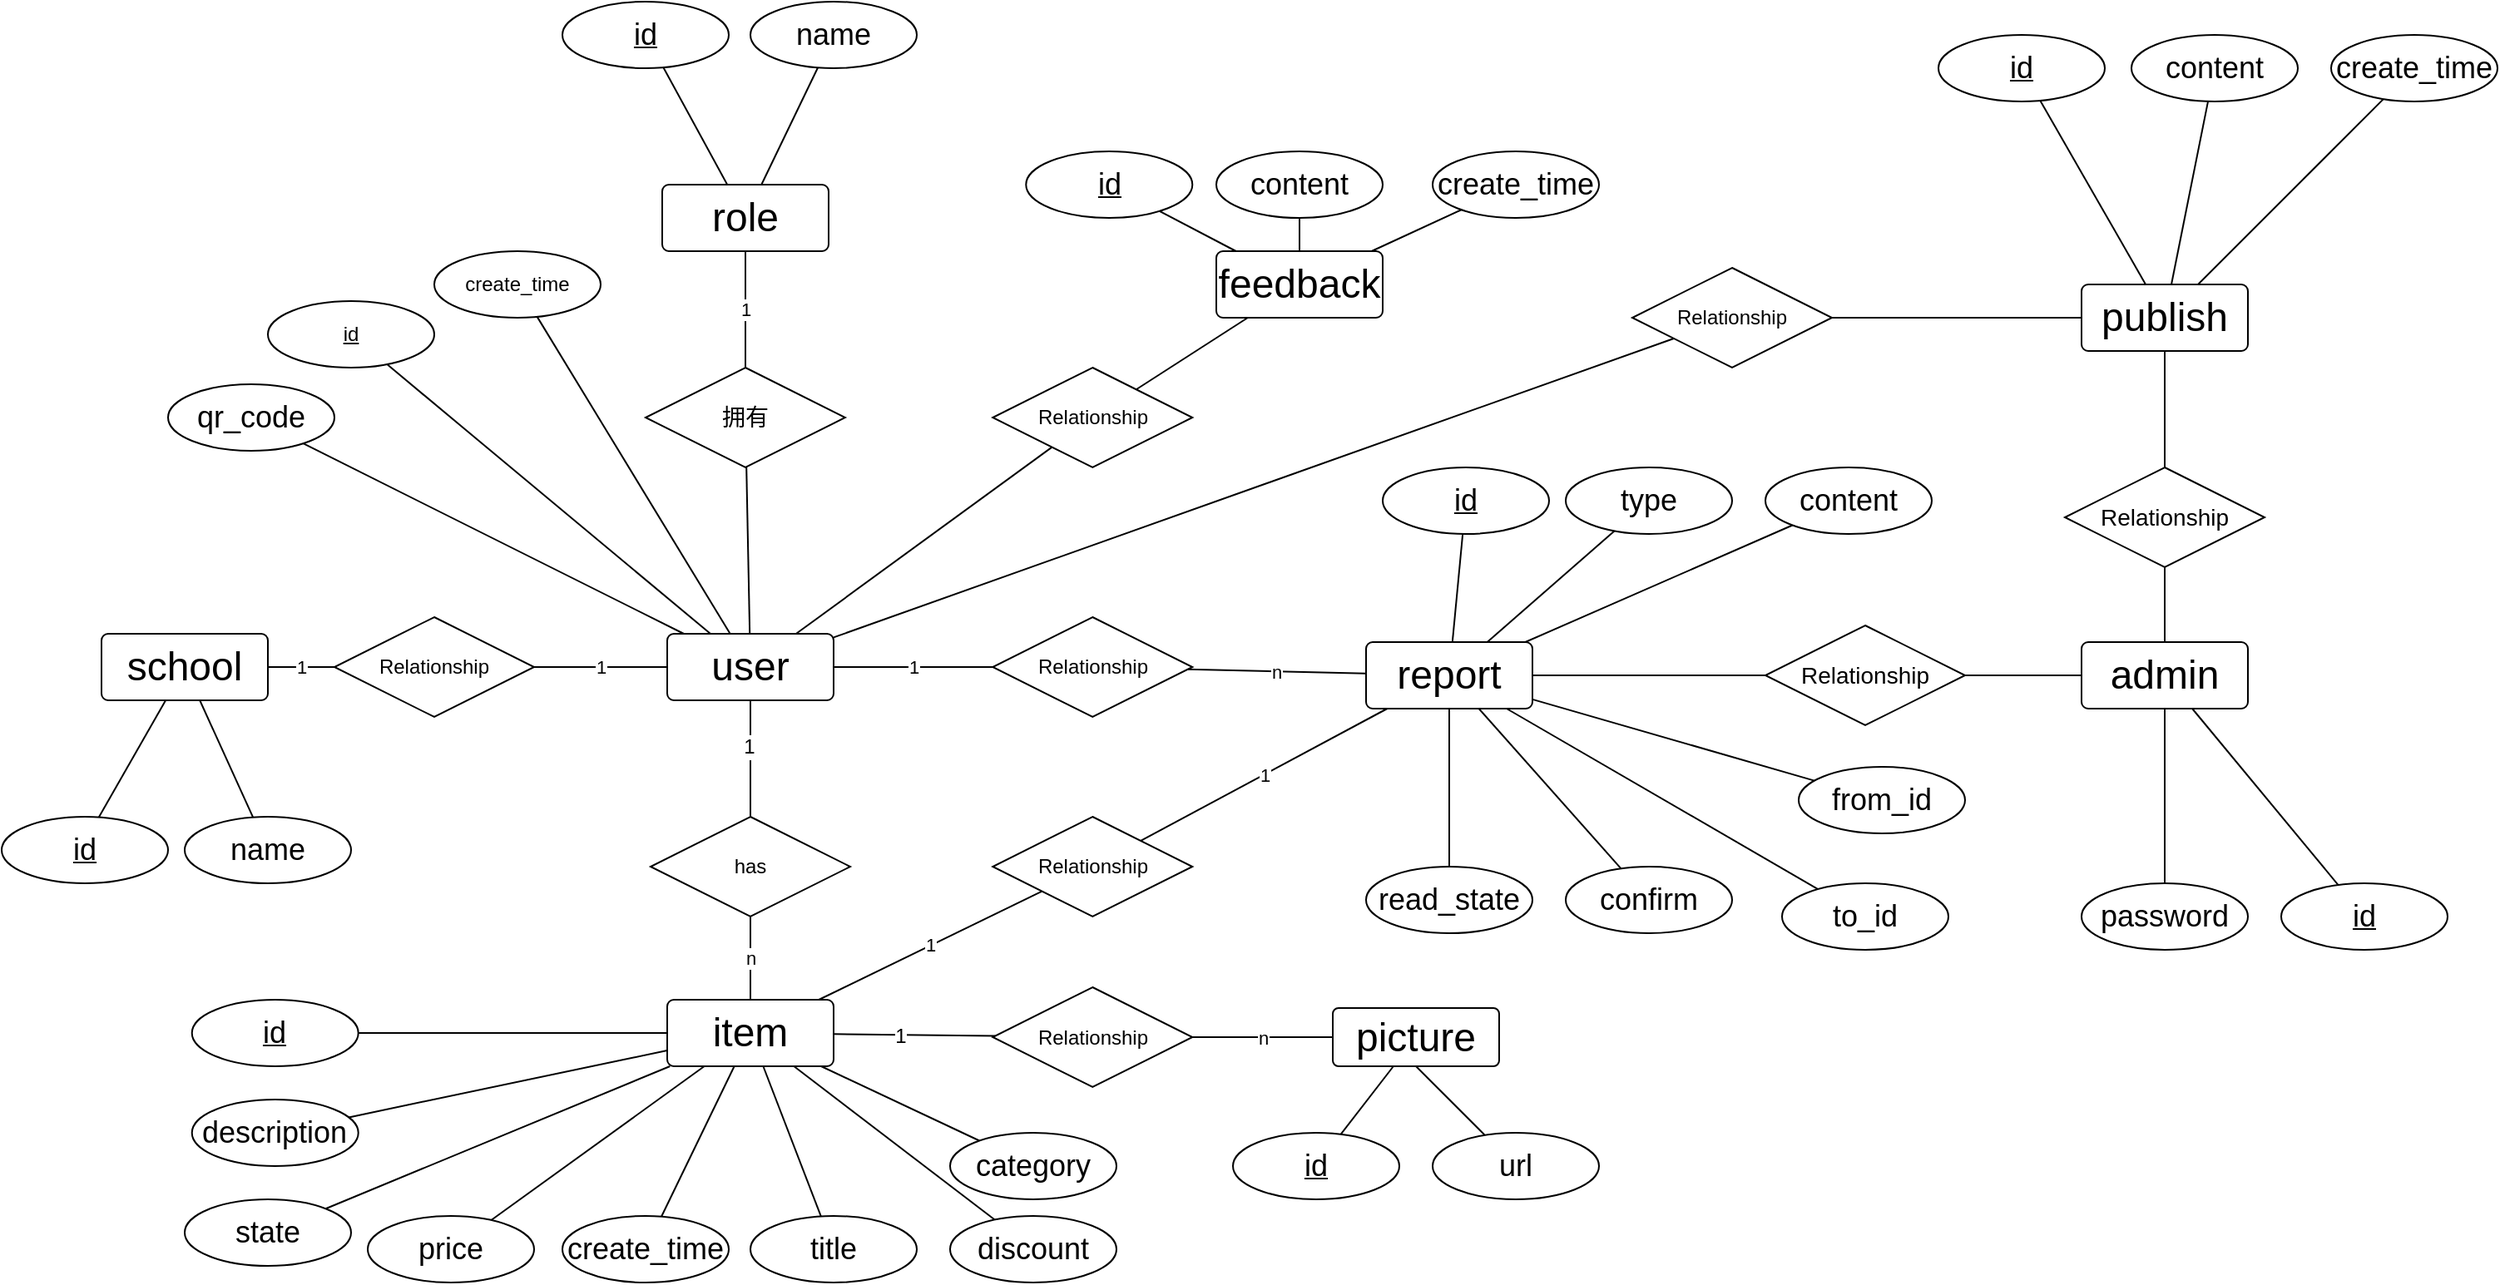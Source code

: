 <mxfile version="12.8.4" type="github">
  <diagram id="C5RBs43oDa-KdzZeNtuy" name="Page-1">
    <mxGraphModel dx="2410" dy="847" grid="1" gridSize="10" guides="1" tooltips="1" connect="1" arrows="1" fold="1" page="1" pageScale="1" pageWidth="827" pageHeight="1169" math="0" shadow="0">
      <root>
        <mxCell id="WIyWlLk6GJQsqaUBKTNV-0" />
        <mxCell id="WIyWlLk6GJQsqaUBKTNV-1" parent="WIyWlLk6GJQsqaUBKTNV-0" />
        <mxCell id="x0fX3sGU_hapRCEqtS8F-4" style="rounded=0;orthogonalLoop=1;jettySize=auto;html=1;endArrow=none;endFill=0;" edge="1" parent="WIyWlLk6GJQsqaUBKTNV-1" source="x0fX3sGU_hapRCEqtS8F-0" target="x0fX3sGU_hapRCEqtS8F-3">
          <mxGeometry relative="1" as="geometry">
            <mxPoint x="-120.12" y="291.649" as="targetPoint" />
          </mxGeometry>
        </mxCell>
        <mxCell id="x0fX3sGU_hapRCEqtS8F-5" style="edgeStyle=none;rounded=0;orthogonalLoop=1;jettySize=auto;html=1;endArrow=none;endFill=0;" edge="1" parent="WIyWlLk6GJQsqaUBKTNV-1" source="x0fX3sGU_hapRCEqtS8F-0" target="x0fX3sGU_hapRCEqtS8F-2">
          <mxGeometry relative="1" as="geometry">
            <mxPoint x="-105.926" y="169.444" as="targetPoint" />
          </mxGeometry>
        </mxCell>
        <mxCell id="x0fX3sGU_hapRCEqtS8F-11" style="edgeStyle=none;rounded=0;orthogonalLoop=1;jettySize=auto;html=1;endArrow=none;endFill=0;" edge="1" parent="WIyWlLk6GJQsqaUBKTNV-1" source="x0fX3sGU_hapRCEqtS8F-0" target="x0fX3sGU_hapRCEqtS8F-10">
          <mxGeometry relative="1" as="geometry">
            <mxPoint x="-100.369" y="217.806" as="targetPoint" />
          </mxGeometry>
        </mxCell>
        <mxCell id="x0fX3sGU_hapRCEqtS8F-24" value="1" style="edgeStyle=none;rounded=0;orthogonalLoop=1;jettySize=auto;html=1;endArrow=none;endFill=0;" edge="1" parent="WIyWlLk6GJQsqaUBKTNV-1" source="x0fX3sGU_hapRCEqtS8F-0" target="x0fX3sGU_hapRCEqtS8F-22">
          <mxGeometry relative="1" as="geometry" />
        </mxCell>
        <mxCell id="x0fX3sGU_hapRCEqtS8F-104" style="edgeStyle=none;rounded=0;orthogonalLoop=1;jettySize=auto;html=1;endArrow=none;endFill=0;" edge="1" parent="WIyWlLk6GJQsqaUBKTNV-1" source="x0fX3sGU_hapRCEqtS8F-0" target="x0fX3sGU_hapRCEqtS8F-102">
          <mxGeometry relative="1" as="geometry" />
        </mxCell>
        <mxCell id="x0fX3sGU_hapRCEqtS8F-105" value="1" style="text;html=1;align=center;verticalAlign=middle;resizable=0;points=[];labelBackgroundColor=#ffffff;" vertex="1" connectable="0" parent="x0fX3sGU_hapRCEqtS8F-104">
          <mxGeometry x="-0.193" y="-1" relative="1" as="geometry">
            <mxPoint as="offset" />
          </mxGeometry>
        </mxCell>
        <mxCell id="x0fX3sGU_hapRCEqtS8F-140" value="1" style="edgeStyle=none;rounded=0;orthogonalLoop=1;jettySize=auto;html=1;endArrow=none;endFill=0;" edge="1" parent="WIyWlLk6GJQsqaUBKTNV-1" source="x0fX3sGU_hapRCEqtS8F-0" target="x0fX3sGU_hapRCEqtS8F-129">
          <mxGeometry relative="1" as="geometry" />
        </mxCell>
        <mxCell id="x0fX3sGU_hapRCEqtS8F-141" style="edgeStyle=none;rounded=0;orthogonalLoop=1;jettySize=auto;html=1;endArrow=none;endFill=0;" edge="1" parent="WIyWlLk6GJQsqaUBKTNV-1" source="x0fX3sGU_hapRCEqtS8F-0" target="x0fX3sGU_hapRCEqtS8F-23">
          <mxGeometry relative="1" as="geometry" />
        </mxCell>
        <mxCell id="x0fX3sGU_hapRCEqtS8F-146" style="edgeStyle=none;rounded=0;orthogonalLoop=1;jettySize=auto;html=1;endArrow=none;endFill=0;" edge="1" parent="WIyWlLk6GJQsqaUBKTNV-1" source="x0fX3sGU_hapRCEqtS8F-0" target="x0fX3sGU_hapRCEqtS8F-145">
          <mxGeometry relative="1" as="geometry" />
        </mxCell>
        <mxCell id="x0fX3sGU_hapRCEqtS8F-0" value="&lt;font style=&quot;font-size: 24px&quot;&gt;user&lt;/font&gt;" style="rounded=1;arcSize=10;whiteSpace=wrap;html=1;align=center;" vertex="1" parent="WIyWlLk6GJQsqaUBKTNV-1">
          <mxGeometry x="-400" y="540" width="100" height="40" as="geometry" />
        </mxCell>
        <mxCell id="x0fX3sGU_hapRCEqtS8F-18" style="edgeStyle=none;rounded=0;orthogonalLoop=1;jettySize=auto;html=1;endArrow=none;endFill=0;" edge="1" parent="WIyWlLk6GJQsqaUBKTNV-1" source="x0fX3sGU_hapRCEqtS8F-1" target="x0fX3sGU_hapRCEqtS8F-16">
          <mxGeometry relative="1" as="geometry" />
        </mxCell>
        <mxCell id="x0fX3sGU_hapRCEqtS8F-27" style="edgeStyle=none;rounded=0;orthogonalLoop=1;jettySize=auto;html=1;endArrow=none;endFill=0;" edge="1" parent="WIyWlLk6GJQsqaUBKTNV-1" source="x0fX3sGU_hapRCEqtS8F-1" target="x0fX3sGU_hapRCEqtS8F-15">
          <mxGeometry relative="1" as="geometry">
            <mxPoint x="62.727" y="83.636" as="targetPoint" />
          </mxGeometry>
        </mxCell>
        <mxCell id="x0fX3sGU_hapRCEqtS8F-1" value="&lt;font style=&quot;font-size: 24px&quot;&gt;role&lt;/font&gt;" style="rounded=1;arcSize=10;whiteSpace=wrap;html=1;align=center;" vertex="1" parent="WIyWlLk6GJQsqaUBKTNV-1">
          <mxGeometry x="-403" y="270" width="100" height="40" as="geometry" />
        </mxCell>
        <mxCell id="x0fX3sGU_hapRCEqtS8F-2" value="create_time" style="ellipse;whiteSpace=wrap;html=1;align=center;" vertex="1" parent="WIyWlLk6GJQsqaUBKTNV-1">
          <mxGeometry x="-540" y="310" width="100" height="40" as="geometry" />
        </mxCell>
        <mxCell id="x0fX3sGU_hapRCEqtS8F-3" value="id" style="ellipse;whiteSpace=wrap;html=1;align=center;fontStyle=4;" vertex="1" parent="WIyWlLk6GJQsqaUBKTNV-1">
          <mxGeometry x="-640" y="340" width="100" height="40" as="geometry" />
        </mxCell>
        <mxCell id="x0fX3sGU_hapRCEqtS8F-10" value="&lt;font style=&quot;font-size: 18px&quot;&gt;qr_code&lt;/font&gt;" style="ellipse;whiteSpace=wrap;html=1;align=center;" vertex="1" parent="WIyWlLk6GJQsqaUBKTNV-1">
          <mxGeometry x="-700" y="390" width="100" height="40" as="geometry" />
        </mxCell>
        <mxCell id="x0fX3sGU_hapRCEqtS8F-20" style="edgeStyle=none;rounded=0;orthogonalLoop=1;jettySize=auto;html=1;entryX=0.5;entryY=0.375;entryDx=0;entryDy=0;entryPerimeter=0;endArrow=none;endFill=0;" edge="1" parent="WIyWlLk6GJQsqaUBKTNV-1" source="x0fX3sGU_hapRCEqtS8F-12" target="x0fX3sGU_hapRCEqtS8F-13">
          <mxGeometry relative="1" as="geometry" />
        </mxCell>
        <mxCell id="x0fX3sGU_hapRCEqtS8F-21" style="edgeStyle=none;rounded=0;orthogonalLoop=1;jettySize=auto;html=1;endArrow=none;endFill=0;" edge="1" parent="WIyWlLk6GJQsqaUBKTNV-1" source="x0fX3sGU_hapRCEqtS8F-12" target="x0fX3sGU_hapRCEqtS8F-14">
          <mxGeometry relative="1" as="geometry" />
        </mxCell>
        <mxCell id="x0fX3sGU_hapRCEqtS8F-25" value="1" style="edgeStyle=none;rounded=0;orthogonalLoop=1;jettySize=auto;html=1;endArrow=none;endFill=0;" edge="1" parent="WIyWlLk6GJQsqaUBKTNV-1" source="x0fX3sGU_hapRCEqtS8F-12" target="x0fX3sGU_hapRCEqtS8F-22">
          <mxGeometry relative="1" as="geometry" />
        </mxCell>
        <mxCell id="x0fX3sGU_hapRCEqtS8F-12" value="&lt;font style=&quot;font-size: 24px&quot;&gt;school&lt;/font&gt;" style="rounded=1;arcSize=10;whiteSpace=wrap;html=1;align=center;" vertex="1" parent="WIyWlLk6GJQsqaUBKTNV-1">
          <mxGeometry x="-740" y="540" width="100" height="40" as="geometry" />
        </mxCell>
        <mxCell id="x0fX3sGU_hapRCEqtS8F-13" value="&lt;font style=&quot;font-size: 18px&quot;&gt;id&lt;/font&gt;" style="ellipse;whiteSpace=wrap;html=1;align=center;fontStyle=4;" vertex="1" parent="WIyWlLk6GJQsqaUBKTNV-1">
          <mxGeometry x="-800" y="650" width="100" height="40" as="geometry" />
        </mxCell>
        <mxCell id="x0fX3sGU_hapRCEqtS8F-14" value="&lt;font style=&quot;font-size: 18px&quot;&gt;name&lt;/font&gt;" style="ellipse;whiteSpace=wrap;html=1;align=center;" vertex="1" parent="WIyWlLk6GJQsqaUBKTNV-1">
          <mxGeometry x="-690" y="650" width="100" height="40" as="geometry" />
        </mxCell>
        <mxCell id="x0fX3sGU_hapRCEqtS8F-15" value="&lt;font style=&quot;font-size: 18px&quot;&gt;name&lt;/font&gt;" style="ellipse;whiteSpace=wrap;html=1;align=center;" vertex="1" parent="WIyWlLk6GJQsqaUBKTNV-1">
          <mxGeometry x="-350" y="160" width="100" height="40" as="geometry" />
        </mxCell>
        <mxCell id="x0fX3sGU_hapRCEqtS8F-16" value="&lt;font style=&quot;font-size: 18px&quot;&gt;id&lt;/font&gt;" style="ellipse;whiteSpace=wrap;html=1;align=center;fontStyle=4;" vertex="1" parent="WIyWlLk6GJQsqaUBKTNV-1">
          <mxGeometry x="-463" y="160" width="100" height="40" as="geometry" />
        </mxCell>
        <mxCell id="x0fX3sGU_hapRCEqtS8F-22" value="Relationship" style="shape=rhombus;perimeter=rhombusPerimeter;whiteSpace=wrap;html=1;align=center;" vertex="1" parent="WIyWlLk6GJQsqaUBKTNV-1">
          <mxGeometry x="-600" y="530" width="120" height="60" as="geometry" />
        </mxCell>
        <mxCell id="x0fX3sGU_hapRCEqtS8F-72" value="1" style="edgeStyle=none;rounded=0;orthogonalLoop=1;jettySize=auto;html=1;endArrow=none;endFill=0;" edge="1" parent="WIyWlLk6GJQsqaUBKTNV-1" source="x0fX3sGU_hapRCEqtS8F-23" target="x0fX3sGU_hapRCEqtS8F-1">
          <mxGeometry relative="1" as="geometry" />
        </mxCell>
        <mxCell id="x0fX3sGU_hapRCEqtS8F-23" value="&lt;font style=&quot;font-size: 14px&quot;&gt;拥有&lt;/font&gt;" style="shape=rhombus;perimeter=rhombusPerimeter;whiteSpace=wrap;html=1;align=center;" vertex="1" parent="WIyWlLk6GJQsqaUBKTNV-1">
          <mxGeometry x="-413" y="380" width="120" height="60" as="geometry" />
        </mxCell>
        <mxCell id="x0fX3sGU_hapRCEqtS8F-33" style="edgeStyle=none;rounded=0;orthogonalLoop=1;jettySize=auto;html=1;endArrow=none;endFill=0;" edge="1" parent="WIyWlLk6GJQsqaUBKTNV-1" source="x0fX3sGU_hapRCEqtS8F-28" target="x0fX3sGU_hapRCEqtS8F-29">
          <mxGeometry relative="1" as="geometry">
            <mxPoint x="229.999" y="142.448" as="targetPoint" />
          </mxGeometry>
        </mxCell>
        <mxCell id="x0fX3sGU_hapRCEqtS8F-34" style="edgeStyle=none;rounded=0;orthogonalLoop=1;jettySize=auto;html=1;endArrow=none;endFill=0;" edge="1" parent="WIyWlLk6GJQsqaUBKTNV-1" source="x0fX3sGU_hapRCEqtS8F-28" target="x0fX3sGU_hapRCEqtS8F-30">
          <mxGeometry relative="1" as="geometry" />
        </mxCell>
        <mxCell id="x0fX3sGU_hapRCEqtS8F-36" style="edgeStyle=none;rounded=0;orthogonalLoop=1;jettySize=auto;html=1;endArrow=none;endFill=0;" edge="1" parent="WIyWlLk6GJQsqaUBKTNV-1" source="x0fX3sGU_hapRCEqtS8F-28" target="x0fX3sGU_hapRCEqtS8F-32">
          <mxGeometry relative="1" as="geometry" />
        </mxCell>
        <mxCell id="x0fX3sGU_hapRCEqtS8F-28" value="&lt;font style=&quot;font-size: 24px&quot;&gt;feedback&lt;/font&gt;" style="rounded=1;arcSize=10;whiteSpace=wrap;html=1;align=center;" vertex="1" parent="WIyWlLk6GJQsqaUBKTNV-1">
          <mxGeometry x="-70" y="310" width="100" height="40" as="geometry" />
        </mxCell>
        <mxCell id="x0fX3sGU_hapRCEqtS8F-29" value="&lt;font style=&quot;font-size: 18px&quot;&gt;id&lt;/font&gt;" style="ellipse;whiteSpace=wrap;html=1;align=center;fontStyle=4;" vertex="1" parent="WIyWlLk6GJQsqaUBKTNV-1">
          <mxGeometry x="-184.36" y="250" width="100" height="40" as="geometry" />
        </mxCell>
        <mxCell id="x0fX3sGU_hapRCEqtS8F-30" value="&lt;font style=&quot;font-size: 18px&quot;&gt;content&lt;/font&gt;" style="ellipse;whiteSpace=wrap;html=1;align=center;" vertex="1" parent="WIyWlLk6GJQsqaUBKTNV-1">
          <mxGeometry x="-70" y="250" width="100" height="40" as="geometry" />
        </mxCell>
        <mxCell id="x0fX3sGU_hapRCEqtS8F-32" value="&lt;font style=&quot;font-size: 18px&quot;&gt;create_time&lt;/font&gt;" style="ellipse;whiteSpace=wrap;html=1;align=center;direction=west;" vertex="1" parent="WIyWlLk6GJQsqaUBKTNV-1">
          <mxGeometry x="60" y="250" width="100" height="40" as="geometry" />
        </mxCell>
        <mxCell id="x0fX3sGU_hapRCEqtS8F-40" style="edgeStyle=none;rounded=0;orthogonalLoop=1;jettySize=auto;html=1;endArrow=none;endFill=0;" edge="1" parent="WIyWlLk6GJQsqaUBKTNV-1" source="x0fX3sGU_hapRCEqtS8F-37" target="x0fX3sGU_hapRCEqtS8F-38">
          <mxGeometry relative="1" as="geometry" />
        </mxCell>
        <mxCell id="x0fX3sGU_hapRCEqtS8F-44" style="edgeStyle=none;rounded=0;orthogonalLoop=1;jettySize=auto;html=1;endArrow=none;endFill=0;" edge="1" parent="WIyWlLk6GJQsqaUBKTNV-1" source="x0fX3sGU_hapRCEqtS8F-37" target="x0fX3sGU_hapRCEqtS8F-43">
          <mxGeometry relative="1" as="geometry" />
        </mxCell>
        <mxCell id="x0fX3sGU_hapRCEqtS8F-52" style="edgeStyle=none;rounded=0;orthogonalLoop=1;jettySize=auto;html=1;endArrow=none;endFill=0;" edge="1" parent="WIyWlLk6GJQsqaUBKTNV-1" source="x0fX3sGU_hapRCEqtS8F-37" target="x0fX3sGU_hapRCEqtS8F-51">
          <mxGeometry relative="1" as="geometry" />
        </mxCell>
        <mxCell id="x0fX3sGU_hapRCEqtS8F-54" style="edgeStyle=none;rounded=0;orthogonalLoop=1;jettySize=auto;html=1;endArrow=none;endFill=0;" edge="1" parent="WIyWlLk6GJQsqaUBKTNV-1" source="x0fX3sGU_hapRCEqtS8F-37" target="x0fX3sGU_hapRCEqtS8F-53">
          <mxGeometry relative="1" as="geometry" />
        </mxCell>
        <mxCell id="x0fX3sGU_hapRCEqtS8F-56" style="edgeStyle=none;rounded=0;orthogonalLoop=1;jettySize=auto;html=1;endArrow=none;endFill=0;" edge="1" parent="WIyWlLk6GJQsqaUBKTNV-1" source="x0fX3sGU_hapRCEqtS8F-37" target="x0fX3sGU_hapRCEqtS8F-55">
          <mxGeometry relative="1" as="geometry" />
        </mxCell>
        <mxCell id="x0fX3sGU_hapRCEqtS8F-58" style="edgeStyle=none;rounded=0;orthogonalLoop=1;jettySize=auto;html=1;endArrow=none;endFill=0;" edge="1" parent="WIyWlLk6GJQsqaUBKTNV-1" source="x0fX3sGU_hapRCEqtS8F-37" target="x0fX3sGU_hapRCEqtS8F-57">
          <mxGeometry relative="1" as="geometry" />
        </mxCell>
        <mxCell id="x0fX3sGU_hapRCEqtS8F-60" style="edgeStyle=none;rounded=0;orthogonalLoop=1;jettySize=auto;html=1;endArrow=none;endFill=0;" edge="1" parent="WIyWlLk6GJQsqaUBKTNV-1" source="x0fX3sGU_hapRCEqtS8F-37" target="x0fX3sGU_hapRCEqtS8F-59">
          <mxGeometry relative="1" as="geometry" />
        </mxCell>
        <mxCell id="x0fX3sGU_hapRCEqtS8F-108" value="n" style="edgeStyle=none;rounded=0;orthogonalLoop=1;jettySize=auto;html=1;endArrow=none;endFill=0;" edge="1" parent="WIyWlLk6GJQsqaUBKTNV-1" source="x0fX3sGU_hapRCEqtS8F-37" target="x0fX3sGU_hapRCEqtS8F-102">
          <mxGeometry relative="1" as="geometry" />
        </mxCell>
        <mxCell id="x0fX3sGU_hapRCEqtS8F-114" style="edgeStyle=none;rounded=0;orthogonalLoop=1;jettySize=auto;html=1;endArrow=none;endFill=0;" edge="1" parent="WIyWlLk6GJQsqaUBKTNV-1" source="x0fX3sGU_hapRCEqtS8F-37" target="x0fX3sGU_hapRCEqtS8F-113">
          <mxGeometry relative="1" as="geometry" />
        </mxCell>
        <mxCell id="x0fX3sGU_hapRCEqtS8F-121" value="1" style="edgeStyle=none;rounded=0;orthogonalLoop=1;jettySize=auto;html=1;endArrow=none;endFill=0;" edge="1" parent="WIyWlLk6GJQsqaUBKTNV-1" source="x0fX3sGU_hapRCEqtS8F-37" target="x0fX3sGU_hapRCEqtS8F-120">
          <mxGeometry relative="1" as="geometry" />
        </mxCell>
        <mxCell id="x0fX3sGU_hapRCEqtS8F-37" value="&lt;font style=&quot;font-size: 24px&quot;&gt;item&lt;/font&gt;" style="rounded=1;arcSize=10;whiteSpace=wrap;html=1;align=center;" vertex="1" parent="WIyWlLk6GJQsqaUBKTNV-1">
          <mxGeometry x="-400" y="760" width="100" height="40" as="geometry" />
        </mxCell>
        <mxCell id="x0fX3sGU_hapRCEqtS8F-38" value="&lt;font style=&quot;font-size: 18px&quot;&gt;id&lt;/font&gt;" style="ellipse;whiteSpace=wrap;html=1;align=center;fontStyle=4;" vertex="1" parent="WIyWlLk6GJQsqaUBKTNV-1">
          <mxGeometry x="-685.64" y="760" width="100" height="40" as="geometry" />
        </mxCell>
        <mxCell id="x0fX3sGU_hapRCEqtS8F-43" value="&lt;font style=&quot;font-size: 18px&quot;&gt;description&lt;/font&gt;" style="ellipse;whiteSpace=wrap;html=1;align=center;" vertex="1" parent="WIyWlLk6GJQsqaUBKTNV-1">
          <mxGeometry x="-685.64" y="820" width="100" height="40" as="geometry" />
        </mxCell>
        <mxCell id="x0fX3sGU_hapRCEqtS8F-50" style="edgeStyle=none;rounded=0;orthogonalLoop=1;jettySize=auto;html=1;endArrow=none;endFill=0;" edge="1" parent="WIyWlLk6GJQsqaUBKTNV-1" source="x0fX3sGU_hapRCEqtS8F-46" target="x0fX3sGU_hapRCEqtS8F-48">
          <mxGeometry relative="1" as="geometry" />
        </mxCell>
        <mxCell id="x0fX3sGU_hapRCEqtS8F-76" style="edgeStyle=none;rounded=0;orthogonalLoop=1;jettySize=auto;html=1;exitX=0.5;exitY=1;exitDx=0;exitDy=0;endArrow=none;endFill=0;" edge="1" parent="WIyWlLk6GJQsqaUBKTNV-1" source="x0fX3sGU_hapRCEqtS8F-46" target="x0fX3sGU_hapRCEqtS8F-75">
          <mxGeometry relative="1" as="geometry" />
        </mxCell>
        <mxCell id="x0fX3sGU_hapRCEqtS8F-46" value="&lt;font style=&quot;font-size: 24px&quot;&gt;picture&lt;/font&gt;" style="rounded=1;arcSize=10;whiteSpace=wrap;html=1;align=center;" vertex="1" parent="WIyWlLk6GJQsqaUBKTNV-1">
          <mxGeometry y="765" width="100" height="35" as="geometry" />
        </mxCell>
        <mxCell id="x0fX3sGU_hapRCEqtS8F-48" value="&lt;font style=&quot;font-size: 18px&quot;&gt;id&lt;/font&gt;" style="ellipse;whiteSpace=wrap;html=1;align=center;fontStyle=4;" vertex="1" parent="WIyWlLk6GJQsqaUBKTNV-1">
          <mxGeometry x="-60" y="840" width="100" height="40" as="geometry" />
        </mxCell>
        <mxCell id="x0fX3sGU_hapRCEqtS8F-51" value="&lt;font style=&quot;font-size: 18px&quot;&gt;state&lt;/font&gt;" style="ellipse;whiteSpace=wrap;html=1;align=center;" vertex="1" parent="WIyWlLk6GJQsqaUBKTNV-1">
          <mxGeometry x="-690" y="880" width="100" height="40" as="geometry" />
        </mxCell>
        <mxCell id="x0fX3sGU_hapRCEqtS8F-53" value="&lt;font style=&quot;font-size: 18px&quot;&gt;price&lt;/font&gt;" style="ellipse;whiteSpace=wrap;html=1;align=center;" vertex="1" parent="WIyWlLk6GJQsqaUBKTNV-1">
          <mxGeometry x="-580" y="890" width="100" height="40" as="geometry" />
        </mxCell>
        <mxCell id="x0fX3sGU_hapRCEqtS8F-55" value="&lt;font style=&quot;font-size: 18px&quot;&gt;create_time&lt;/font&gt;" style="ellipse;whiteSpace=wrap;html=1;align=center;" vertex="1" parent="WIyWlLk6GJQsqaUBKTNV-1">
          <mxGeometry x="-463" y="890" width="100" height="40" as="geometry" />
        </mxCell>
        <mxCell id="x0fX3sGU_hapRCEqtS8F-57" value="&lt;font style=&quot;font-size: 18px&quot;&gt;title&lt;/font&gt;" style="ellipse;whiteSpace=wrap;html=1;align=center;" vertex="1" parent="WIyWlLk6GJQsqaUBKTNV-1">
          <mxGeometry x="-350" y="890" width="100" height="40" as="geometry" />
        </mxCell>
        <mxCell id="x0fX3sGU_hapRCEqtS8F-59" value="&lt;font style=&quot;font-size: 18px&quot;&gt;discount&lt;/font&gt;" style="ellipse;whiteSpace=wrap;html=1;align=center;" vertex="1" parent="WIyWlLk6GJQsqaUBKTNV-1">
          <mxGeometry x="-230" y="890" width="100" height="40" as="geometry" />
        </mxCell>
        <mxCell id="x0fX3sGU_hapRCEqtS8F-64" style="edgeStyle=none;rounded=0;orthogonalLoop=1;jettySize=auto;html=1;endArrow=none;endFill=0;" edge="1" parent="WIyWlLk6GJQsqaUBKTNV-1" source="x0fX3sGU_hapRCEqtS8F-61" target="x0fX3sGU_hapRCEqtS8F-62">
          <mxGeometry relative="1" as="geometry" />
        </mxCell>
        <mxCell id="x0fX3sGU_hapRCEqtS8F-65" style="edgeStyle=none;rounded=0;orthogonalLoop=1;jettySize=auto;html=1;endArrow=none;endFill=0;" edge="1" parent="WIyWlLk6GJQsqaUBKTNV-1" source="x0fX3sGU_hapRCEqtS8F-61" target="x0fX3sGU_hapRCEqtS8F-63">
          <mxGeometry relative="1" as="geometry">
            <mxPoint x="-545.644" y="168.996" as="targetPoint" />
          </mxGeometry>
        </mxCell>
        <mxCell id="x0fX3sGU_hapRCEqtS8F-143" style="edgeStyle=none;rounded=0;orthogonalLoop=1;jettySize=auto;html=1;endArrow=none;endFill=0;" edge="1" parent="WIyWlLk6GJQsqaUBKTNV-1" source="x0fX3sGU_hapRCEqtS8F-61" target="x0fX3sGU_hapRCEqtS8F-142">
          <mxGeometry relative="1" as="geometry" />
        </mxCell>
        <mxCell id="x0fX3sGU_hapRCEqtS8F-61" value="&lt;font style=&quot;font-size: 24px&quot;&gt;admin&lt;/font&gt;" style="rounded=1;arcSize=10;whiteSpace=wrap;html=1;align=center;" vertex="1" parent="WIyWlLk6GJQsqaUBKTNV-1">
          <mxGeometry x="450" y="545" width="100" height="40" as="geometry" />
        </mxCell>
        <mxCell id="x0fX3sGU_hapRCEqtS8F-62" value="&lt;font style=&quot;font-size: 18px&quot;&gt;id&lt;/font&gt;" style="ellipse;whiteSpace=wrap;html=1;align=center;fontStyle=4;" vertex="1" parent="WIyWlLk6GJQsqaUBKTNV-1">
          <mxGeometry x="570" y="690" width="100" height="40" as="geometry" />
        </mxCell>
        <mxCell id="x0fX3sGU_hapRCEqtS8F-63" value="&lt;font style=&quot;font-size: 18px&quot;&gt;password&lt;/font&gt;" style="ellipse;whiteSpace=wrap;html=1;align=center;" vertex="1" parent="WIyWlLk6GJQsqaUBKTNV-1">
          <mxGeometry x="450.0" y="690" width="100" height="40" as="geometry" />
        </mxCell>
        <mxCell id="x0fX3sGU_hapRCEqtS8F-77" style="edgeStyle=none;rounded=0;orthogonalLoop=1;jettySize=auto;html=1;endArrow=none;endFill=0;" edge="1" parent="WIyWlLk6GJQsqaUBKTNV-1" source="x0fX3sGU_hapRCEqtS8F-66" target="x0fX3sGU_hapRCEqtS8F-67">
          <mxGeometry relative="1" as="geometry" />
        </mxCell>
        <mxCell id="x0fX3sGU_hapRCEqtS8F-78" style="edgeStyle=none;rounded=0;orthogonalLoop=1;jettySize=auto;html=1;endArrow=none;endFill=0;" edge="1" parent="WIyWlLk6GJQsqaUBKTNV-1" source="x0fX3sGU_hapRCEqtS8F-66" target="x0fX3sGU_hapRCEqtS8F-68">
          <mxGeometry relative="1" as="geometry" />
        </mxCell>
        <mxCell id="x0fX3sGU_hapRCEqtS8F-79" style="edgeStyle=none;rounded=0;orthogonalLoop=1;jettySize=auto;html=1;endArrow=none;endFill=0;" edge="1" parent="WIyWlLk6GJQsqaUBKTNV-1" source="x0fX3sGU_hapRCEqtS8F-66" target="x0fX3sGU_hapRCEqtS8F-69">
          <mxGeometry relative="1" as="geometry" />
        </mxCell>
        <mxCell id="x0fX3sGU_hapRCEqtS8F-81" style="edgeStyle=none;rounded=0;orthogonalLoop=1;jettySize=auto;html=1;endArrow=none;endFill=0;" edge="1" parent="WIyWlLk6GJQsqaUBKTNV-1" source="x0fX3sGU_hapRCEqtS8F-66" target="x0fX3sGU_hapRCEqtS8F-80">
          <mxGeometry relative="1" as="geometry" />
        </mxCell>
        <mxCell id="x0fX3sGU_hapRCEqtS8F-90" style="edgeStyle=none;rounded=0;orthogonalLoop=1;jettySize=auto;html=1;endArrow=none;endFill=0;" edge="1" parent="WIyWlLk6GJQsqaUBKTNV-1" source="x0fX3sGU_hapRCEqtS8F-66" target="x0fX3sGU_hapRCEqtS8F-89">
          <mxGeometry relative="1" as="geometry" />
        </mxCell>
        <mxCell id="x0fX3sGU_hapRCEqtS8F-92" style="edgeStyle=none;rounded=0;orthogonalLoop=1;jettySize=auto;html=1;endArrow=none;endFill=0;" edge="1" parent="WIyWlLk6GJQsqaUBKTNV-1" source="x0fX3sGU_hapRCEqtS8F-66" target="x0fX3sGU_hapRCEqtS8F-91">
          <mxGeometry relative="1" as="geometry" />
        </mxCell>
        <mxCell id="x0fX3sGU_hapRCEqtS8F-110" style="edgeStyle=none;rounded=0;orthogonalLoop=1;jettySize=auto;html=1;endArrow=none;endFill=0;" edge="1" parent="WIyWlLk6GJQsqaUBKTNV-1" source="x0fX3sGU_hapRCEqtS8F-66" target="x0fX3sGU_hapRCEqtS8F-119">
          <mxGeometry relative="1" as="geometry">
            <mxPoint x="427.057" y="426.667" as="targetPoint" />
          </mxGeometry>
        </mxCell>
        <mxCell id="x0fX3sGU_hapRCEqtS8F-122" value="1" style="edgeStyle=none;rounded=0;orthogonalLoop=1;jettySize=auto;html=1;endArrow=none;endFill=0;" edge="1" parent="WIyWlLk6GJQsqaUBKTNV-1" source="x0fX3sGU_hapRCEqtS8F-66" target="x0fX3sGU_hapRCEqtS8F-120">
          <mxGeometry relative="1" as="geometry" />
        </mxCell>
        <mxCell id="x0fX3sGU_hapRCEqtS8F-66" value="&lt;font style=&quot;font-size: 24px&quot;&gt;report&lt;/font&gt;" style="rounded=1;arcSize=10;whiteSpace=wrap;html=1;align=center;" vertex="1" parent="WIyWlLk6GJQsqaUBKTNV-1">
          <mxGeometry x="20" y="545" width="100" height="40" as="geometry" />
        </mxCell>
        <mxCell id="x0fX3sGU_hapRCEqtS8F-67" value="&lt;font style=&quot;font-size: 18px&quot;&gt;id&lt;/font&gt;" style="ellipse;whiteSpace=wrap;html=1;align=center;fontStyle=4;" vertex="1" parent="WIyWlLk6GJQsqaUBKTNV-1">
          <mxGeometry x="30.0" y="440" width="100" height="40" as="geometry" />
        </mxCell>
        <mxCell id="x0fX3sGU_hapRCEqtS8F-68" value="&lt;font style=&quot;font-size: 18px&quot;&gt;from_id&lt;/font&gt;" style="ellipse;whiteSpace=wrap;html=1;align=center;" vertex="1" parent="WIyWlLk6GJQsqaUBKTNV-1">
          <mxGeometry x="280" y="620" width="100" height="40" as="geometry" />
        </mxCell>
        <mxCell id="x0fX3sGU_hapRCEqtS8F-69" value="&lt;font style=&quot;font-size: 18px&quot;&gt;to_id&lt;/font&gt;" style="ellipse;whiteSpace=wrap;html=1;align=center;" vertex="1" parent="WIyWlLk6GJQsqaUBKTNV-1">
          <mxGeometry x="270.0" y="690" width="100" height="40" as="geometry" />
        </mxCell>
        <mxCell id="x0fX3sGU_hapRCEqtS8F-75" value="&lt;font style=&quot;font-size: 18px&quot;&gt;url&lt;/font&gt;" style="ellipse;whiteSpace=wrap;html=1;align=center;" vertex="1" parent="WIyWlLk6GJQsqaUBKTNV-1">
          <mxGeometry x="60" y="840" width="100" height="40" as="geometry" />
        </mxCell>
        <mxCell id="x0fX3sGU_hapRCEqtS8F-80" value="&lt;font style=&quot;font-size: 18px&quot;&gt;content&lt;/font&gt;" style="ellipse;whiteSpace=wrap;html=1;align=center;" vertex="1" parent="WIyWlLk6GJQsqaUBKTNV-1">
          <mxGeometry x="260" y="440" width="100" height="40" as="geometry" />
        </mxCell>
        <mxCell id="x0fX3sGU_hapRCEqtS8F-89" value="&lt;font style=&quot;font-size: 18px&quot;&gt;read_state&lt;/font&gt;" style="ellipse;whiteSpace=wrap;html=1;align=center;" vertex="1" parent="WIyWlLk6GJQsqaUBKTNV-1">
          <mxGeometry x="20.0" y="680" width="100" height="40" as="geometry" />
        </mxCell>
        <mxCell id="x0fX3sGU_hapRCEqtS8F-91" value="&lt;font style=&quot;font-size: 18px&quot;&gt;confirm&lt;/font&gt;" style="ellipse;whiteSpace=wrap;html=1;align=center;" vertex="1" parent="WIyWlLk6GJQsqaUBKTNV-1">
          <mxGeometry x="140.0" y="680" width="100" height="40" as="geometry" />
        </mxCell>
        <mxCell id="x0fX3sGU_hapRCEqtS8F-96" style="edgeStyle=none;rounded=0;orthogonalLoop=1;jettySize=auto;html=1;endArrow=none;endFill=0;" edge="1" parent="WIyWlLk6GJQsqaUBKTNV-1" source="x0fX3sGU_hapRCEqtS8F-94" target="x0fX3sGU_hapRCEqtS8F-95">
          <mxGeometry relative="1" as="geometry" />
        </mxCell>
        <mxCell id="x0fX3sGU_hapRCEqtS8F-99" style="edgeStyle=none;rounded=0;orthogonalLoop=1;jettySize=auto;html=1;endArrow=none;endFill=0;" edge="1" parent="WIyWlLk6GJQsqaUBKTNV-1" source="x0fX3sGU_hapRCEqtS8F-94" target="x0fX3sGU_hapRCEqtS8F-97">
          <mxGeometry relative="1" as="geometry" />
        </mxCell>
        <mxCell id="x0fX3sGU_hapRCEqtS8F-100" style="edgeStyle=none;rounded=0;orthogonalLoop=1;jettySize=auto;html=1;endArrow=none;endFill=0;" edge="1" parent="WIyWlLk6GJQsqaUBKTNV-1" source="x0fX3sGU_hapRCEqtS8F-94" target="x0fX3sGU_hapRCEqtS8F-98">
          <mxGeometry relative="1" as="geometry" />
        </mxCell>
        <mxCell id="x0fX3sGU_hapRCEqtS8F-155" style="edgeStyle=none;rounded=0;orthogonalLoop=1;jettySize=auto;html=1;endArrow=none;endFill=0;" edge="1" parent="WIyWlLk6GJQsqaUBKTNV-1" source="x0fX3sGU_hapRCEqtS8F-94" target="x0fX3sGU_hapRCEqtS8F-154">
          <mxGeometry relative="1" as="geometry" />
        </mxCell>
        <mxCell id="x0fX3sGU_hapRCEqtS8F-94" value="&lt;font style=&quot;font-size: 24px&quot;&gt;publish&lt;/font&gt;" style="rounded=1;arcSize=10;whiteSpace=wrap;html=1;align=center;" vertex="1" parent="WIyWlLk6GJQsqaUBKTNV-1">
          <mxGeometry x="450" y="330" width="100" height="40" as="geometry" />
        </mxCell>
        <mxCell id="x0fX3sGU_hapRCEqtS8F-95" value="&lt;font style=&quot;font-size: 18px&quot;&gt;id&lt;/font&gt;" style="ellipse;whiteSpace=wrap;html=1;align=center;fontStyle=4;" vertex="1" parent="WIyWlLk6GJQsqaUBKTNV-1">
          <mxGeometry x="364" y="180" width="100" height="40" as="geometry" />
        </mxCell>
        <mxCell id="x0fX3sGU_hapRCEqtS8F-97" value="&lt;font style=&quot;font-size: 18px&quot;&gt;content&lt;/font&gt;" style="ellipse;whiteSpace=wrap;html=1;align=center;" vertex="1" parent="WIyWlLk6GJQsqaUBKTNV-1">
          <mxGeometry x="480" y="180" width="100" height="40" as="geometry" />
        </mxCell>
        <mxCell id="x0fX3sGU_hapRCEqtS8F-98" value="&lt;font style=&quot;font-size: 18px&quot;&gt;create_time&lt;/font&gt;" style="ellipse;whiteSpace=wrap;html=1;align=center;" vertex="1" parent="WIyWlLk6GJQsqaUBKTNV-1">
          <mxGeometry x="600" y="180" width="100" height="40" as="geometry" />
        </mxCell>
        <mxCell id="x0fX3sGU_hapRCEqtS8F-102" value="has" style="shape=rhombus;perimeter=rhombusPerimeter;whiteSpace=wrap;html=1;align=center;" vertex="1" parent="WIyWlLk6GJQsqaUBKTNV-1">
          <mxGeometry x="-410" y="650" width="120" height="60" as="geometry" />
        </mxCell>
        <mxCell id="x0fX3sGU_hapRCEqtS8F-115" value="n" style="edgeStyle=none;rounded=0;orthogonalLoop=1;jettySize=auto;html=1;endArrow=none;endFill=0;" edge="1" parent="WIyWlLk6GJQsqaUBKTNV-1" source="x0fX3sGU_hapRCEqtS8F-112" target="x0fX3sGU_hapRCEqtS8F-46">
          <mxGeometry relative="1" as="geometry" />
        </mxCell>
        <mxCell id="x0fX3sGU_hapRCEqtS8F-116" style="edgeStyle=none;rounded=0;orthogonalLoop=1;jettySize=auto;html=1;endArrow=none;endFill=0;" edge="1" parent="WIyWlLk6GJQsqaUBKTNV-1" source="x0fX3sGU_hapRCEqtS8F-112" target="x0fX3sGU_hapRCEqtS8F-37">
          <mxGeometry relative="1" as="geometry" />
        </mxCell>
        <mxCell id="x0fX3sGU_hapRCEqtS8F-117" value="1" style="text;html=1;align=center;verticalAlign=middle;resizable=0;points=[];labelBackgroundColor=#ffffff;" vertex="1" connectable="0" parent="x0fX3sGU_hapRCEqtS8F-116">
          <mxGeometry x="0.183" y="1" relative="1" as="geometry">
            <mxPoint as="offset" />
          </mxGeometry>
        </mxCell>
        <mxCell id="x0fX3sGU_hapRCEqtS8F-112" value="Relationship" style="shape=rhombus;perimeter=rhombusPerimeter;whiteSpace=wrap;html=1;align=center;" vertex="1" parent="WIyWlLk6GJQsqaUBKTNV-1">
          <mxGeometry x="-204.36" y="752.5" width="120" height="60" as="geometry" />
        </mxCell>
        <mxCell id="x0fX3sGU_hapRCEqtS8F-113" value="&lt;font style=&quot;font-size: 18px&quot;&gt;category&lt;/font&gt;" style="ellipse;whiteSpace=wrap;html=1;align=center;" vertex="1" parent="WIyWlLk6GJQsqaUBKTNV-1">
          <mxGeometry x="-230" y="840" width="100" height="40" as="geometry" />
        </mxCell>
        <mxCell id="x0fX3sGU_hapRCEqtS8F-119" value="&lt;font style=&quot;font-size: 18px&quot;&gt;type&lt;/font&gt;" style="ellipse;whiteSpace=wrap;html=1;align=center;" vertex="1" parent="WIyWlLk6GJQsqaUBKTNV-1">
          <mxGeometry x="140.0" y="440" width="100" height="40" as="geometry" />
        </mxCell>
        <mxCell id="x0fX3sGU_hapRCEqtS8F-120" value="Relationship" style="shape=rhombus;perimeter=rhombusPerimeter;whiteSpace=wrap;html=1;align=center;" vertex="1" parent="WIyWlLk6GJQsqaUBKTNV-1">
          <mxGeometry x="-204.36" y="650" width="120" height="60" as="geometry" />
        </mxCell>
        <mxCell id="x0fX3sGU_hapRCEqtS8F-131" value="n" style="edgeStyle=none;rounded=0;orthogonalLoop=1;jettySize=auto;html=1;endArrow=none;endFill=0;" edge="1" parent="WIyWlLk6GJQsqaUBKTNV-1" source="x0fX3sGU_hapRCEqtS8F-129" target="x0fX3sGU_hapRCEqtS8F-66">
          <mxGeometry relative="1" as="geometry" />
        </mxCell>
        <mxCell id="x0fX3sGU_hapRCEqtS8F-129" value="Relationship" style="shape=rhombus;perimeter=rhombusPerimeter;whiteSpace=wrap;html=1;align=center;" vertex="1" parent="WIyWlLk6GJQsqaUBKTNV-1">
          <mxGeometry x="-204.36" y="530" width="120" height="60" as="geometry" />
        </mxCell>
        <mxCell id="x0fX3sGU_hapRCEqtS8F-144" style="edgeStyle=none;rounded=0;orthogonalLoop=1;jettySize=auto;html=1;endArrow=none;endFill=0;" edge="1" parent="WIyWlLk6GJQsqaUBKTNV-1" source="x0fX3sGU_hapRCEqtS8F-142" target="x0fX3sGU_hapRCEqtS8F-94">
          <mxGeometry relative="1" as="geometry" />
        </mxCell>
        <mxCell id="x0fX3sGU_hapRCEqtS8F-142" value="&lt;font style=&quot;font-size: 14px&quot;&gt;Relationship&lt;/font&gt;" style="shape=rhombus;perimeter=rhombusPerimeter;whiteSpace=wrap;html=1;align=center;" vertex="1" parent="WIyWlLk6GJQsqaUBKTNV-1">
          <mxGeometry x="440" y="440" width="120" height="60" as="geometry" />
        </mxCell>
        <mxCell id="x0fX3sGU_hapRCEqtS8F-147" style="edgeStyle=none;rounded=0;orthogonalLoop=1;jettySize=auto;html=1;endArrow=none;endFill=0;" edge="1" parent="WIyWlLk6GJQsqaUBKTNV-1" source="x0fX3sGU_hapRCEqtS8F-145" target="x0fX3sGU_hapRCEqtS8F-28">
          <mxGeometry relative="1" as="geometry" />
        </mxCell>
        <mxCell id="x0fX3sGU_hapRCEqtS8F-145" value="Relationship" style="shape=rhombus;perimeter=rhombusPerimeter;whiteSpace=wrap;html=1;align=center;" vertex="1" parent="WIyWlLk6GJQsqaUBKTNV-1">
          <mxGeometry x="-204.36" y="380" width="120" height="60" as="geometry" />
        </mxCell>
        <mxCell id="x0fX3sGU_hapRCEqtS8F-152" style="edgeStyle=none;rounded=0;orthogonalLoop=1;jettySize=auto;html=1;endArrow=none;endFill=0;" edge="1" parent="WIyWlLk6GJQsqaUBKTNV-1" source="x0fX3sGU_hapRCEqtS8F-151" target="x0fX3sGU_hapRCEqtS8F-61">
          <mxGeometry relative="1" as="geometry" />
        </mxCell>
        <mxCell id="x0fX3sGU_hapRCEqtS8F-153" style="edgeStyle=none;rounded=0;orthogonalLoop=1;jettySize=auto;html=1;endArrow=none;endFill=0;" edge="1" parent="WIyWlLk6GJQsqaUBKTNV-1" source="x0fX3sGU_hapRCEqtS8F-151" target="x0fX3sGU_hapRCEqtS8F-66">
          <mxGeometry relative="1" as="geometry" />
        </mxCell>
        <mxCell id="x0fX3sGU_hapRCEqtS8F-151" value="&lt;font style=&quot;font-size: 14px&quot;&gt;Relationship&lt;/font&gt;" style="shape=rhombus;perimeter=rhombusPerimeter;whiteSpace=wrap;html=1;align=center;" vertex="1" parent="WIyWlLk6GJQsqaUBKTNV-1">
          <mxGeometry x="260" y="535" width="120" height="60" as="geometry" />
        </mxCell>
        <mxCell id="x0fX3sGU_hapRCEqtS8F-156" style="edgeStyle=none;rounded=0;orthogonalLoop=1;jettySize=auto;html=1;endArrow=none;endFill=0;" edge="1" parent="WIyWlLk6GJQsqaUBKTNV-1" source="x0fX3sGU_hapRCEqtS8F-154" target="x0fX3sGU_hapRCEqtS8F-0">
          <mxGeometry relative="1" as="geometry" />
        </mxCell>
        <mxCell id="x0fX3sGU_hapRCEqtS8F-154" value="Relationship" style="shape=rhombus;perimeter=rhombusPerimeter;whiteSpace=wrap;html=1;align=center;" vertex="1" parent="WIyWlLk6GJQsqaUBKTNV-1">
          <mxGeometry x="180" y="320" width="120" height="60" as="geometry" />
        </mxCell>
      </root>
    </mxGraphModel>
  </diagram>
</mxfile>
